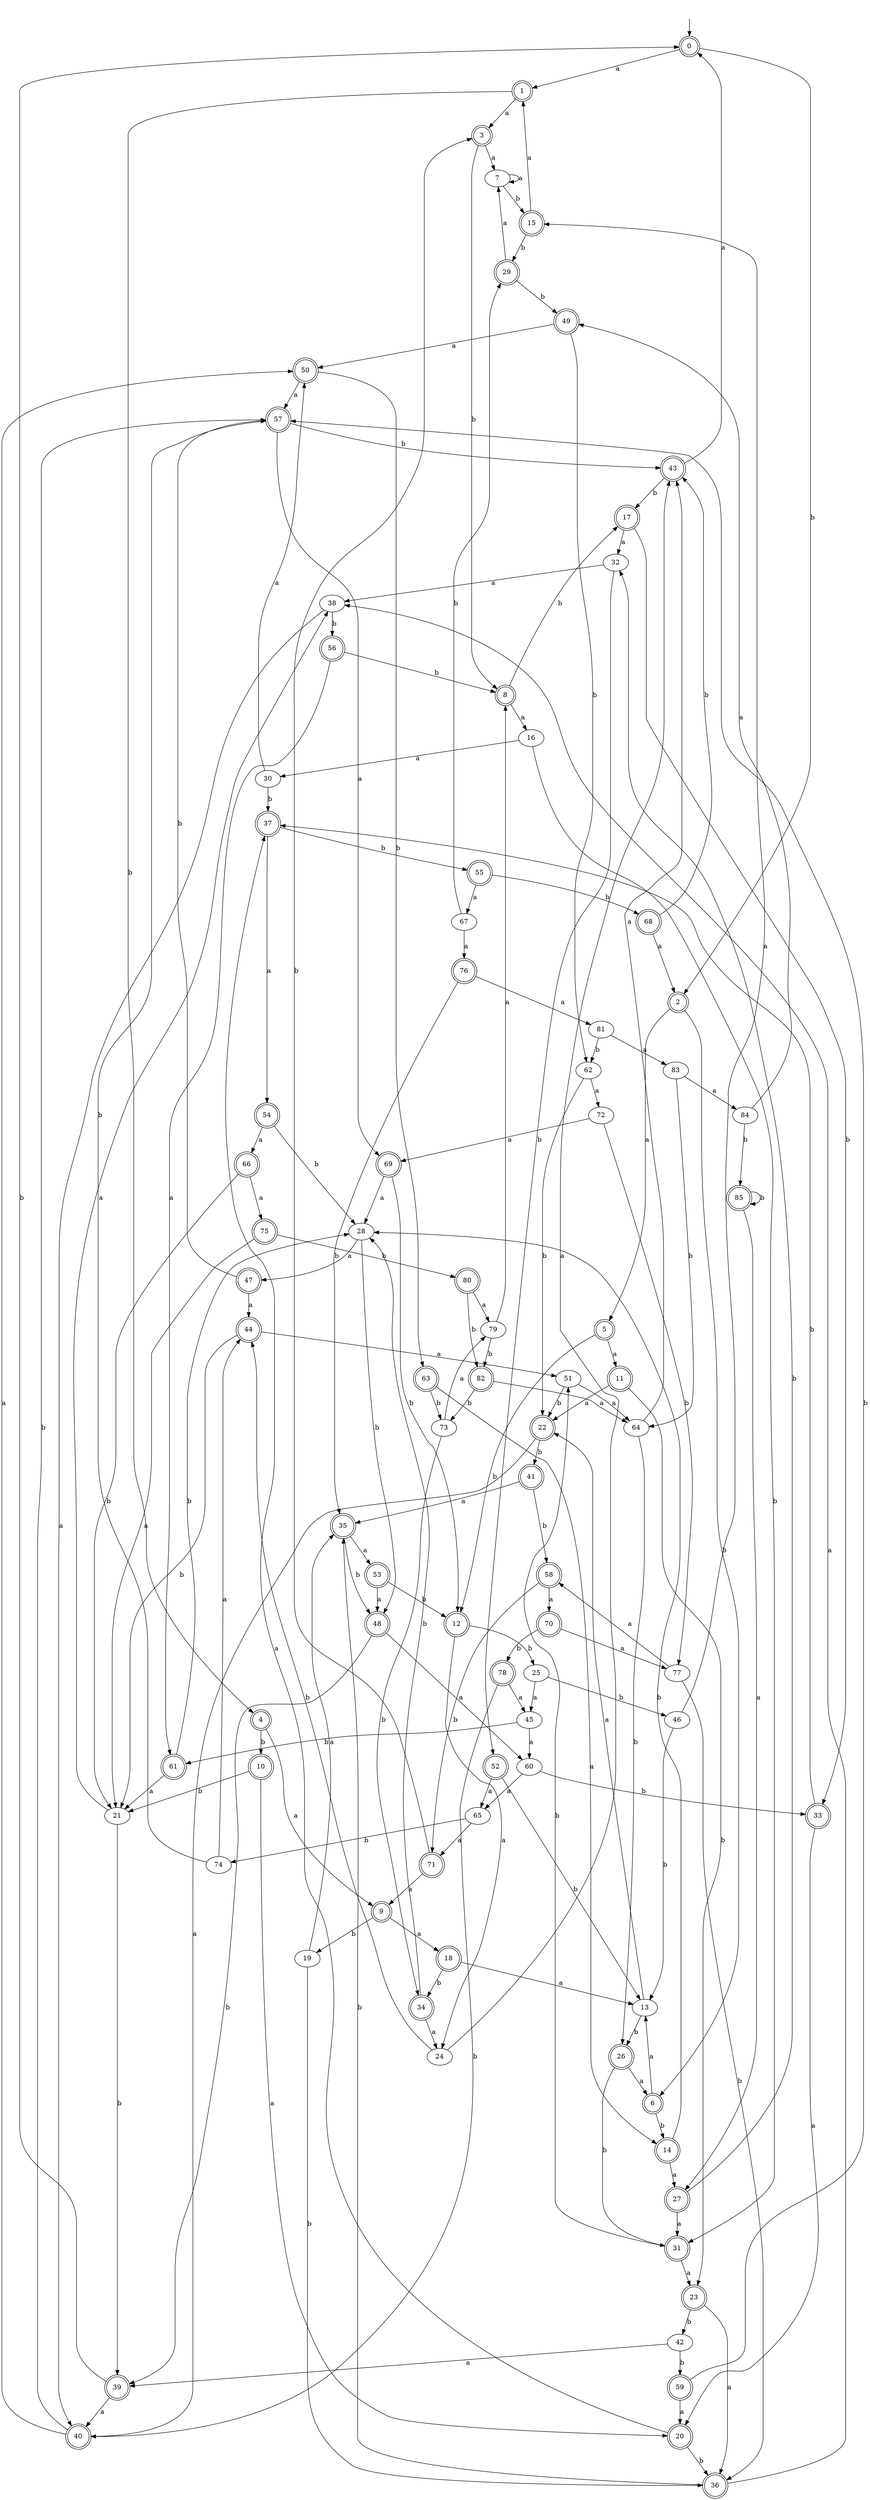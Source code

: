 digraph RandomDFA {
  __start0 [label="", shape=none];
  __start0 -> 0 [label=""];
  0 [shape=circle] [shape=doublecircle]
  0 -> 1 [label="a"]
  0 -> 2 [label="b"]
  1 [shape=doublecircle]
  1 -> 3 [label="a"]
  1 -> 4 [label="b"]
  2 [shape=doublecircle]
  2 -> 5 [label="a"]
  2 -> 6 [label="b"]
  3 [shape=doublecircle]
  3 -> 7 [label="a"]
  3 -> 8 [label="b"]
  4 [shape=doublecircle]
  4 -> 9 [label="a"]
  4 -> 10 [label="b"]
  5 [shape=doublecircle]
  5 -> 11 [label="a"]
  5 -> 12 [label="b"]
  6 [shape=doublecircle]
  6 -> 13 [label="a"]
  6 -> 14 [label="b"]
  7
  7 -> 7 [label="a"]
  7 -> 15 [label="b"]
  8 [shape=doublecircle]
  8 -> 16 [label="a"]
  8 -> 17 [label="b"]
  9 [shape=doublecircle]
  9 -> 18 [label="a"]
  9 -> 19 [label="b"]
  10 [shape=doublecircle]
  10 -> 20 [label="a"]
  10 -> 21 [label="b"]
  11 [shape=doublecircle]
  11 -> 22 [label="a"]
  11 -> 23 [label="b"]
  12 [shape=doublecircle]
  12 -> 24 [label="a"]
  12 -> 25 [label="b"]
  13
  13 -> 22 [label="a"]
  13 -> 26 [label="b"]
  14 [shape=doublecircle]
  14 -> 27 [label="a"]
  14 -> 28 [label="b"]
  15 [shape=doublecircle]
  15 -> 1 [label="a"]
  15 -> 29 [label="b"]
  16
  16 -> 30 [label="a"]
  16 -> 31 [label="b"]
  17 [shape=doublecircle]
  17 -> 32 [label="a"]
  17 -> 33 [label="b"]
  18 [shape=doublecircle]
  18 -> 13 [label="a"]
  18 -> 34 [label="b"]
  19
  19 -> 35 [label="a"]
  19 -> 36 [label="b"]
  20 [shape=doublecircle]
  20 -> 37 [label="a"]
  20 -> 36 [label="b"]
  21
  21 -> 38 [label="a"]
  21 -> 39 [label="b"]
  22 [shape=doublecircle]
  22 -> 40 [label="a"]
  22 -> 41 [label="b"]
  23 [shape=doublecircle]
  23 -> 36 [label="a"]
  23 -> 42 [label="b"]
  24
  24 -> 43 [label="a"]
  24 -> 44 [label="b"]
  25
  25 -> 45 [label="a"]
  25 -> 46 [label="b"]
  26 [shape=doublecircle]
  26 -> 6 [label="a"]
  26 -> 31 [label="b"]
  27 [shape=doublecircle]
  27 -> 31 [label="a"]
  27 -> 32 [label="b"]
  28
  28 -> 47 [label="a"]
  28 -> 48 [label="b"]
  29 [shape=doublecircle]
  29 -> 7 [label="a"]
  29 -> 49 [label="b"]
  30
  30 -> 50 [label="a"]
  30 -> 37 [label="b"]
  31 [shape=doublecircle]
  31 -> 23 [label="a"]
  31 -> 51 [label="b"]
  32
  32 -> 38 [label="a"]
  32 -> 52 [label="b"]
  33 [shape=doublecircle]
  33 -> 20 [label="a"]
  33 -> 37 [label="b"]
  34 [shape=doublecircle]
  34 -> 24 [label="a"]
  34 -> 28 [label="b"]
  35 [shape=doublecircle]
  35 -> 53 [label="a"]
  35 -> 48 [label="b"]
  36 [shape=doublecircle]
  36 -> 38 [label="a"]
  36 -> 35 [label="b"]
  37 [shape=doublecircle]
  37 -> 54 [label="a"]
  37 -> 55 [label="b"]
  38
  38 -> 40 [label="a"]
  38 -> 56 [label="b"]
  39 [shape=doublecircle]
  39 -> 40 [label="a"]
  39 -> 0 [label="b"]
  40 [shape=doublecircle]
  40 -> 50 [label="a"]
  40 -> 57 [label="b"]
  41 [shape=doublecircle]
  41 -> 35 [label="a"]
  41 -> 58 [label="b"]
  42
  42 -> 39 [label="a"]
  42 -> 59 [label="b"]
  43 [shape=doublecircle]
  43 -> 0 [label="a"]
  43 -> 17 [label="b"]
  44 [shape=doublecircle]
  44 -> 51 [label="a"]
  44 -> 21 [label="b"]
  45
  45 -> 60 [label="a"]
  45 -> 61 [label="b"]
  46
  46 -> 15 [label="a"]
  46 -> 13 [label="b"]
  47 [shape=doublecircle]
  47 -> 44 [label="a"]
  47 -> 57 [label="b"]
  48 [shape=doublecircle]
  48 -> 60 [label="a"]
  48 -> 39 [label="b"]
  49 [shape=doublecircle]
  49 -> 50 [label="a"]
  49 -> 62 [label="b"]
  50 [shape=doublecircle]
  50 -> 57 [label="a"]
  50 -> 63 [label="b"]
  51
  51 -> 64 [label="a"]
  51 -> 22 [label="b"]
  52 [shape=doublecircle]
  52 -> 65 [label="a"]
  52 -> 13 [label="b"]
  53 [shape=doublecircle]
  53 -> 48 [label="a"]
  53 -> 12 [label="b"]
  54 [shape=doublecircle]
  54 -> 66 [label="a"]
  54 -> 28 [label="b"]
  55 [shape=doublecircle]
  55 -> 67 [label="a"]
  55 -> 68 [label="b"]
  56 [shape=doublecircle]
  56 -> 61 [label="a"]
  56 -> 8 [label="b"]
  57 [shape=doublecircle]
  57 -> 69 [label="a"]
  57 -> 43 [label="b"]
  58 [shape=doublecircle]
  58 -> 70 [label="a"]
  58 -> 71 [label="b"]
  59 [shape=doublecircle]
  59 -> 20 [label="a"]
  59 -> 57 [label="b"]
  60
  60 -> 65 [label="a"]
  60 -> 33 [label="b"]
  61 [shape=doublecircle]
  61 -> 21 [label="a"]
  61 -> 28 [label="b"]
  62
  62 -> 72 [label="a"]
  62 -> 22 [label="b"]
  63 [shape=doublecircle]
  63 -> 14 [label="a"]
  63 -> 73 [label="b"]
  64
  64 -> 43 [label="a"]
  64 -> 26 [label="b"]
  65
  65 -> 71 [label="a"]
  65 -> 74 [label="b"]
  66 [shape=doublecircle]
  66 -> 75 [label="a"]
  66 -> 21 [label="b"]
  67
  67 -> 76 [label="a"]
  67 -> 29 [label="b"]
  68 [shape=doublecircle]
  68 -> 2 [label="a"]
  68 -> 43 [label="b"]
  69 [shape=doublecircle]
  69 -> 28 [label="a"]
  69 -> 12 [label="b"]
  70 [shape=doublecircle]
  70 -> 77 [label="a"]
  70 -> 78 [label="b"]
  71 [shape=doublecircle]
  71 -> 9 [label="a"]
  71 -> 3 [label="b"]
  72
  72 -> 69 [label="a"]
  72 -> 77 [label="b"]
  73
  73 -> 79 [label="a"]
  73 -> 34 [label="b"]
  74
  74 -> 44 [label="a"]
  74 -> 57 [label="b"]
  75 [shape=doublecircle]
  75 -> 21 [label="a"]
  75 -> 80 [label="b"]
  76 [shape=doublecircle]
  76 -> 81 [label="a"]
  76 -> 35 [label="b"]
  77
  77 -> 58 [label="a"]
  77 -> 36 [label="b"]
  78 [shape=doublecircle]
  78 -> 45 [label="a"]
  78 -> 40 [label="b"]
  79
  79 -> 8 [label="a"]
  79 -> 82 [label="b"]
  80 [shape=doublecircle]
  80 -> 79 [label="a"]
  80 -> 82 [label="b"]
  81
  81 -> 83 [label="a"]
  81 -> 62 [label="b"]
  82 [shape=doublecircle]
  82 -> 64 [label="a"]
  82 -> 73 [label="b"]
  83
  83 -> 84 [label="a"]
  83 -> 64 [label="b"]
  84
  84 -> 49 [label="a"]
  84 -> 85 [label="b"]
  85 [shape=doublecircle]
  85 -> 27 [label="a"]
  85 -> 85 [label="b"]
}
